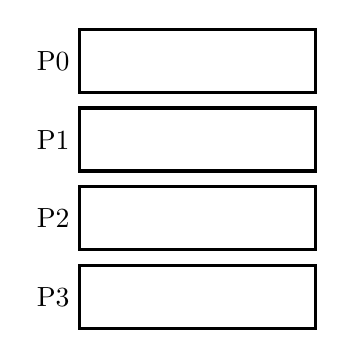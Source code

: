 \node[left] at (0,3.5) {P0};
\node[left] at (0,2.5) {P1};
\node[left] at (0,1.5) {P2};
\node[left] at (0,0.5) {P3};
\draw[very thick] (0,3.9) rectangle (3,3.1);
\draw[very thick] (0,2.9) rectangle (3,2.1);
\draw[very thick] (0,1.9) rectangle (3,1.1);
\draw[very thick] (0,0.9) rectangle (3,0.1);
